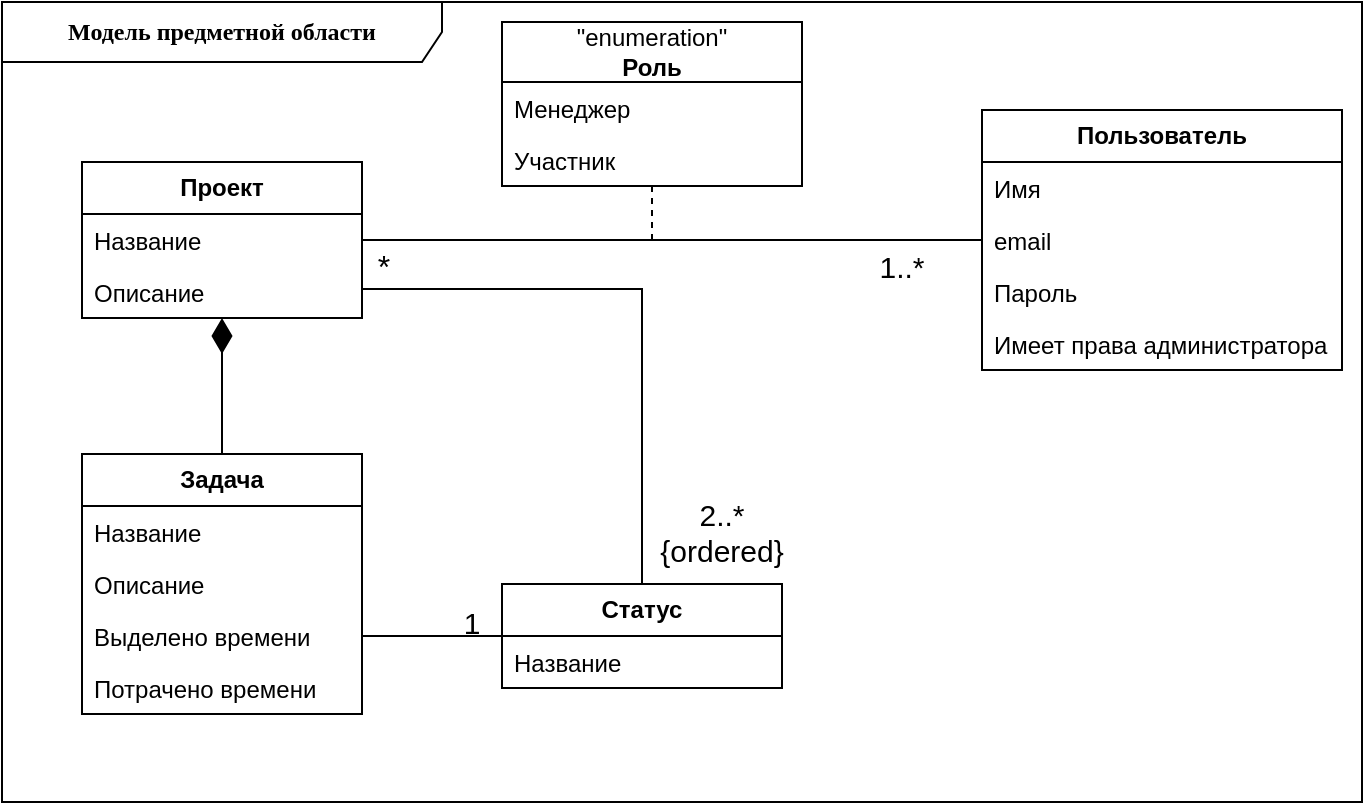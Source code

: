 <mxfile version="22.0.8" type="device">
  <diagram name="Страница — 1" id="Yr2hoDvGt6ug6Qv0rNzL">
    <mxGraphModel dx="1167" dy="629" grid="1" gridSize="10" guides="1" tooltips="1" connect="1" arrows="1" fold="1" page="1" pageScale="1" pageWidth="827" pageHeight="1169" math="0" shadow="0">
      <root>
        <mxCell id="0" />
        <mxCell id="1" parent="0" />
        <mxCell id="dqXH0StnKV9fTOvt3vz--111" value="&lt;b&gt;Модель предметной области&lt;/b&gt;" style="shape=umlFrame;whiteSpace=wrap;html=1;rounded=1;shadow=0;comic=0;labelBackgroundColor=none;strokeWidth=1;fontFamily=Verdana;fontSize=12;align=center;width=220;height=30;" parent="1" vertex="1">
          <mxGeometry width="680" height="400" as="geometry" />
        </mxCell>
        <mxCell id="dqXH0StnKV9fTOvt3vz--18" value="&lt;b&gt;Проект&lt;/b&gt;" style="swimlane;fontStyle=0;childLayout=stackLayout;horizontal=1;startSize=26;fillColor=none;horizontalStack=0;resizeParent=1;resizeParentMax=0;resizeLast=0;collapsible=1;marginBottom=0;whiteSpace=wrap;html=1;" parent="1" vertex="1">
          <mxGeometry x="40" y="80" width="140" height="78" as="geometry" />
        </mxCell>
        <mxCell id="dqXH0StnKV9fTOvt3vz--19" value="Название" style="text;strokeColor=none;fillColor=none;align=left;verticalAlign=top;spacingLeft=4;spacingRight=4;overflow=hidden;rotatable=0;points=[[0,0.5],[1,0.5]];portConstraint=eastwest;whiteSpace=wrap;html=1;" parent="dqXH0StnKV9fTOvt3vz--18" vertex="1">
          <mxGeometry y="26" width="140" height="26" as="geometry" />
        </mxCell>
        <mxCell id="dqXH0StnKV9fTOvt3vz--20" value="Описание" style="text;strokeColor=none;fillColor=none;align=left;verticalAlign=top;spacingLeft=4;spacingRight=4;overflow=hidden;rotatable=0;points=[[0,0.5],[1,0.5]];portConstraint=eastwest;whiteSpace=wrap;html=1;" parent="dqXH0StnKV9fTOvt3vz--18" vertex="1">
          <mxGeometry y="52" width="140" height="26" as="geometry" />
        </mxCell>
        <mxCell id="UQh1MBE0wKE3If8K73u9-32" style="edgeStyle=orthogonalEdgeStyle;rounded=0;orthogonalLoop=1;jettySize=auto;html=1;endArrow=none;endFill=0;exitX=1;exitY=0.5;exitDx=0;exitDy=0;" edge="1" parent="1" source="dqXH0StnKV9fTOvt3vz--25" target="UQh1MBE0wKE3If8K73u9-28">
          <mxGeometry relative="1" as="geometry" />
        </mxCell>
        <mxCell id="dqXH0StnKV9fTOvt3vz--22" value="&lt;b&gt;Задача&lt;/b&gt;" style="swimlane;fontStyle=0;childLayout=stackLayout;horizontal=1;startSize=26;fillColor=none;horizontalStack=0;resizeParent=1;resizeParentMax=0;resizeLast=0;collapsible=1;marginBottom=0;whiteSpace=wrap;html=1;" parent="1" vertex="1">
          <mxGeometry x="40" y="226" width="140" height="130" as="geometry" />
        </mxCell>
        <mxCell id="dqXH0StnKV9fTOvt3vz--23" value="Название" style="text;strokeColor=none;fillColor=none;align=left;verticalAlign=top;spacingLeft=4;spacingRight=4;overflow=hidden;rotatable=0;points=[[0,0.5],[1,0.5]];portConstraint=eastwest;whiteSpace=wrap;html=1;" parent="dqXH0StnKV9fTOvt3vz--22" vertex="1">
          <mxGeometry y="26" width="140" height="26" as="geometry" />
        </mxCell>
        <mxCell id="dqXH0StnKV9fTOvt3vz--24" value="Описание" style="text;strokeColor=none;fillColor=none;align=left;verticalAlign=top;spacingLeft=4;spacingRight=4;overflow=hidden;rotatable=0;points=[[0,0.5],[1,0.5]];portConstraint=eastwest;whiteSpace=wrap;html=1;" parent="dqXH0StnKV9fTOvt3vz--22" vertex="1">
          <mxGeometry y="52" width="140" height="26" as="geometry" />
        </mxCell>
        <mxCell id="dqXH0StnKV9fTOvt3vz--25" value="Выделено времени" style="text;strokeColor=none;fillColor=none;align=left;verticalAlign=top;spacingLeft=4;spacingRight=4;overflow=hidden;rotatable=0;points=[[0,0.5],[1,0.5]];portConstraint=eastwest;whiteSpace=wrap;html=1;" parent="dqXH0StnKV9fTOvt3vz--22" vertex="1">
          <mxGeometry y="78" width="140" height="26" as="geometry" />
        </mxCell>
        <mxCell id="dqXH0StnKV9fTOvt3vz--26" value="Потрачено времени" style="text;strokeColor=none;fillColor=none;align=left;verticalAlign=top;spacingLeft=4;spacingRight=4;overflow=hidden;rotatable=0;points=[[0,0.5],[1,0.5]];portConstraint=eastwest;whiteSpace=wrap;html=1;" parent="dqXH0StnKV9fTOvt3vz--22" vertex="1">
          <mxGeometry y="104" width="140" height="26" as="geometry" />
        </mxCell>
        <mxCell id="dqXH0StnKV9fTOvt3vz--28" style="edgeStyle=orthogonalEdgeStyle;rounded=0;orthogonalLoop=1;jettySize=auto;html=1;endArrow=diamondThin;endFill=1;startSize=12;endSize=15;" parent="1" source="dqXH0StnKV9fTOvt3vz--22" target="dqXH0StnKV9fTOvt3vz--18" edge="1">
          <mxGeometry relative="1" as="geometry" />
        </mxCell>
        <mxCell id="dqXH0StnKV9fTOvt3vz--65" value="" style="endArrow=none;html=1;rounded=0;align=center;verticalAlign=bottom;labelBackgroundColor=none;" parent="1" source="dqXH0StnKV9fTOvt3vz--18" target="dqXH0StnKV9fTOvt3vz--74" edge="1">
          <mxGeometry relative="1" as="geometry">
            <mxPoint x="160" y="180" as="sourcePoint" />
            <mxPoint x="300" y="119.352" as="targetPoint" />
          </mxGeometry>
        </mxCell>
        <mxCell id="dqXH0StnKV9fTOvt3vz--67" value="1..*" style="text;html=1;strokeColor=none;fillColor=none;align=center;verticalAlign=middle;whiteSpace=wrap;rounded=0;fontSize=15;" parent="1" vertex="1">
          <mxGeometry x="420" y="117" width="60" height="30" as="geometry" />
        </mxCell>
        <mxCell id="UQh1MBE0wKE3If8K73u9-34" style="edgeStyle=orthogonalEdgeStyle;rounded=0;orthogonalLoop=1;jettySize=auto;html=1;exitX=0;exitY=1;exitDx=0;exitDy=0;endArrow=none;endFill=0;" edge="1" parent="1" source="dqXH0StnKV9fTOvt3vz--69" target="UQh1MBE0wKE3If8K73u9-28">
          <mxGeometry relative="1" as="geometry">
            <Array as="points">
              <mxPoint x="320" y="144" />
            </Array>
          </mxGeometry>
        </mxCell>
        <mxCell id="dqXH0StnKV9fTOvt3vz--69" value="*" style="text;html=1;strokeColor=none;fillColor=none;align=center;verticalAlign=middle;whiteSpace=wrap;rounded=0;fontSize=16;" parent="1" vertex="1">
          <mxGeometry x="180" y="120.5" width="22" height="23" as="geometry" />
        </mxCell>
        <mxCell id="dqXH0StnKV9fTOvt3vz--74" value="&lt;b&gt;Пользователь&lt;/b&gt;" style="swimlane;fontStyle=0;childLayout=stackLayout;horizontal=1;startSize=26;fillColor=none;horizontalStack=0;resizeParent=1;resizeParentMax=0;resizeLast=0;collapsible=1;marginBottom=0;whiteSpace=wrap;html=1;" parent="1" vertex="1">
          <mxGeometry x="490" y="54" width="180" height="130" as="geometry" />
        </mxCell>
        <mxCell id="dqXH0StnKV9fTOvt3vz--75" value="Имя" style="text;strokeColor=none;fillColor=none;align=left;verticalAlign=top;spacingLeft=4;spacingRight=4;overflow=hidden;rotatable=0;points=[[0,0.5],[1,0.5]];portConstraint=eastwest;whiteSpace=wrap;html=1;" parent="dqXH0StnKV9fTOvt3vz--74" vertex="1">
          <mxGeometry y="26" width="180" height="26" as="geometry" />
        </mxCell>
        <mxCell id="dqXH0StnKV9fTOvt3vz--76" value="email" style="text;strokeColor=none;fillColor=none;align=left;verticalAlign=top;spacingLeft=4;spacingRight=4;overflow=hidden;rotatable=0;points=[[0,0.5],[1,0.5]];portConstraint=eastwest;whiteSpace=wrap;html=1;" parent="dqXH0StnKV9fTOvt3vz--74" vertex="1">
          <mxGeometry y="52" width="180" height="26" as="geometry" />
        </mxCell>
        <mxCell id="dqXH0StnKV9fTOvt3vz--77" value="Пароль" style="text;strokeColor=none;fillColor=none;align=left;verticalAlign=top;spacingLeft=4;spacingRight=4;overflow=hidden;rotatable=0;points=[[0,0.5],[1,0.5]];portConstraint=eastwest;whiteSpace=wrap;html=1;" parent="dqXH0StnKV9fTOvt3vz--74" vertex="1">
          <mxGeometry y="78" width="180" height="26" as="geometry" />
        </mxCell>
        <mxCell id="UQh1MBE0wKE3If8K73u9-1" value="Имеет права администратора" style="text;strokeColor=none;fillColor=none;align=left;verticalAlign=top;spacingLeft=4;spacingRight=4;overflow=hidden;rotatable=0;points=[[0,0.5],[1,0.5]];portConstraint=eastwest;whiteSpace=wrap;html=1;" vertex="1" parent="dqXH0StnKV9fTOvt3vz--74">
          <mxGeometry y="104" width="180" height="26" as="geometry" />
        </mxCell>
        <mxCell id="UQh1MBE0wKE3If8K73u9-9" style="edgeStyle=orthogonalEdgeStyle;rounded=0;orthogonalLoop=1;jettySize=auto;html=1;endArrow=none;endFill=0;dashed=1;" edge="1" parent="1" source="UQh1MBE0wKE3If8K73u9-3">
          <mxGeometry relative="1" as="geometry">
            <mxPoint x="325" y="120" as="targetPoint" />
          </mxGeometry>
        </mxCell>
        <mxCell id="UQh1MBE0wKE3If8K73u9-3" value="&quot;enumeration&quot;&lt;br&gt;&lt;b&gt;Роль&lt;/b&gt;" style="swimlane;fontStyle=0;childLayout=stackLayout;horizontal=1;startSize=30;fillColor=none;horizontalStack=0;resizeParent=1;resizeParentMax=0;resizeLast=0;collapsible=1;marginBottom=0;whiteSpace=wrap;html=1;" vertex="1" parent="1">
          <mxGeometry x="250" y="10" width="150" height="82" as="geometry" />
        </mxCell>
        <mxCell id="UQh1MBE0wKE3If8K73u9-4" value="Менеджер" style="text;strokeColor=none;fillColor=none;align=left;verticalAlign=top;spacingLeft=4;spacingRight=4;overflow=hidden;rotatable=0;points=[[0,0.5],[1,0.5]];portConstraint=eastwest;whiteSpace=wrap;html=1;" vertex="1" parent="UQh1MBE0wKE3If8K73u9-3">
          <mxGeometry y="30" width="150" height="26" as="geometry" />
        </mxCell>
        <mxCell id="UQh1MBE0wKE3If8K73u9-5" value="Участник" style="text;strokeColor=none;fillColor=none;align=left;verticalAlign=top;spacingLeft=4;spacingRight=4;overflow=hidden;rotatable=0;points=[[0,0.5],[1,0.5]];portConstraint=eastwest;whiteSpace=wrap;html=1;" vertex="1" parent="UQh1MBE0wKE3If8K73u9-3">
          <mxGeometry y="56" width="150" height="26" as="geometry" />
        </mxCell>
        <mxCell id="UQh1MBE0wKE3If8K73u9-28" value="&lt;b&gt;Статус&lt;/b&gt;" style="swimlane;fontStyle=0;childLayout=stackLayout;horizontal=1;startSize=26;fillColor=none;horizontalStack=0;resizeParent=1;resizeParentMax=0;resizeLast=0;collapsible=1;marginBottom=0;whiteSpace=wrap;html=1;" vertex="1" parent="1">
          <mxGeometry x="250" y="291" width="140" height="52" as="geometry" />
        </mxCell>
        <mxCell id="UQh1MBE0wKE3If8K73u9-29" value="Название&amp;nbsp;" style="text;strokeColor=none;fillColor=none;align=left;verticalAlign=top;spacingLeft=4;spacingRight=4;overflow=hidden;rotatable=0;points=[[0,0.5],[1,0.5]];portConstraint=eastwest;whiteSpace=wrap;html=1;" vertex="1" parent="UQh1MBE0wKE3If8K73u9-28">
          <mxGeometry y="26" width="140" height="26" as="geometry" />
        </mxCell>
        <mxCell id="UQh1MBE0wKE3If8K73u9-33" value="1" style="text;html=1;strokeColor=none;fillColor=none;align=center;verticalAlign=middle;whiteSpace=wrap;rounded=0;fontSize=15;" vertex="1" parent="1">
          <mxGeometry x="220" y="300" width="30" height="20" as="geometry" />
        </mxCell>
        <mxCell id="UQh1MBE0wKE3If8K73u9-35" value="2..* {ordered}" style="text;html=1;strokeColor=none;fillColor=none;align=center;verticalAlign=middle;whiteSpace=wrap;rounded=0;fontSize=15;" vertex="1" parent="1">
          <mxGeometry x="330" y="250" width="60" height="30" as="geometry" />
        </mxCell>
      </root>
    </mxGraphModel>
  </diagram>
</mxfile>
